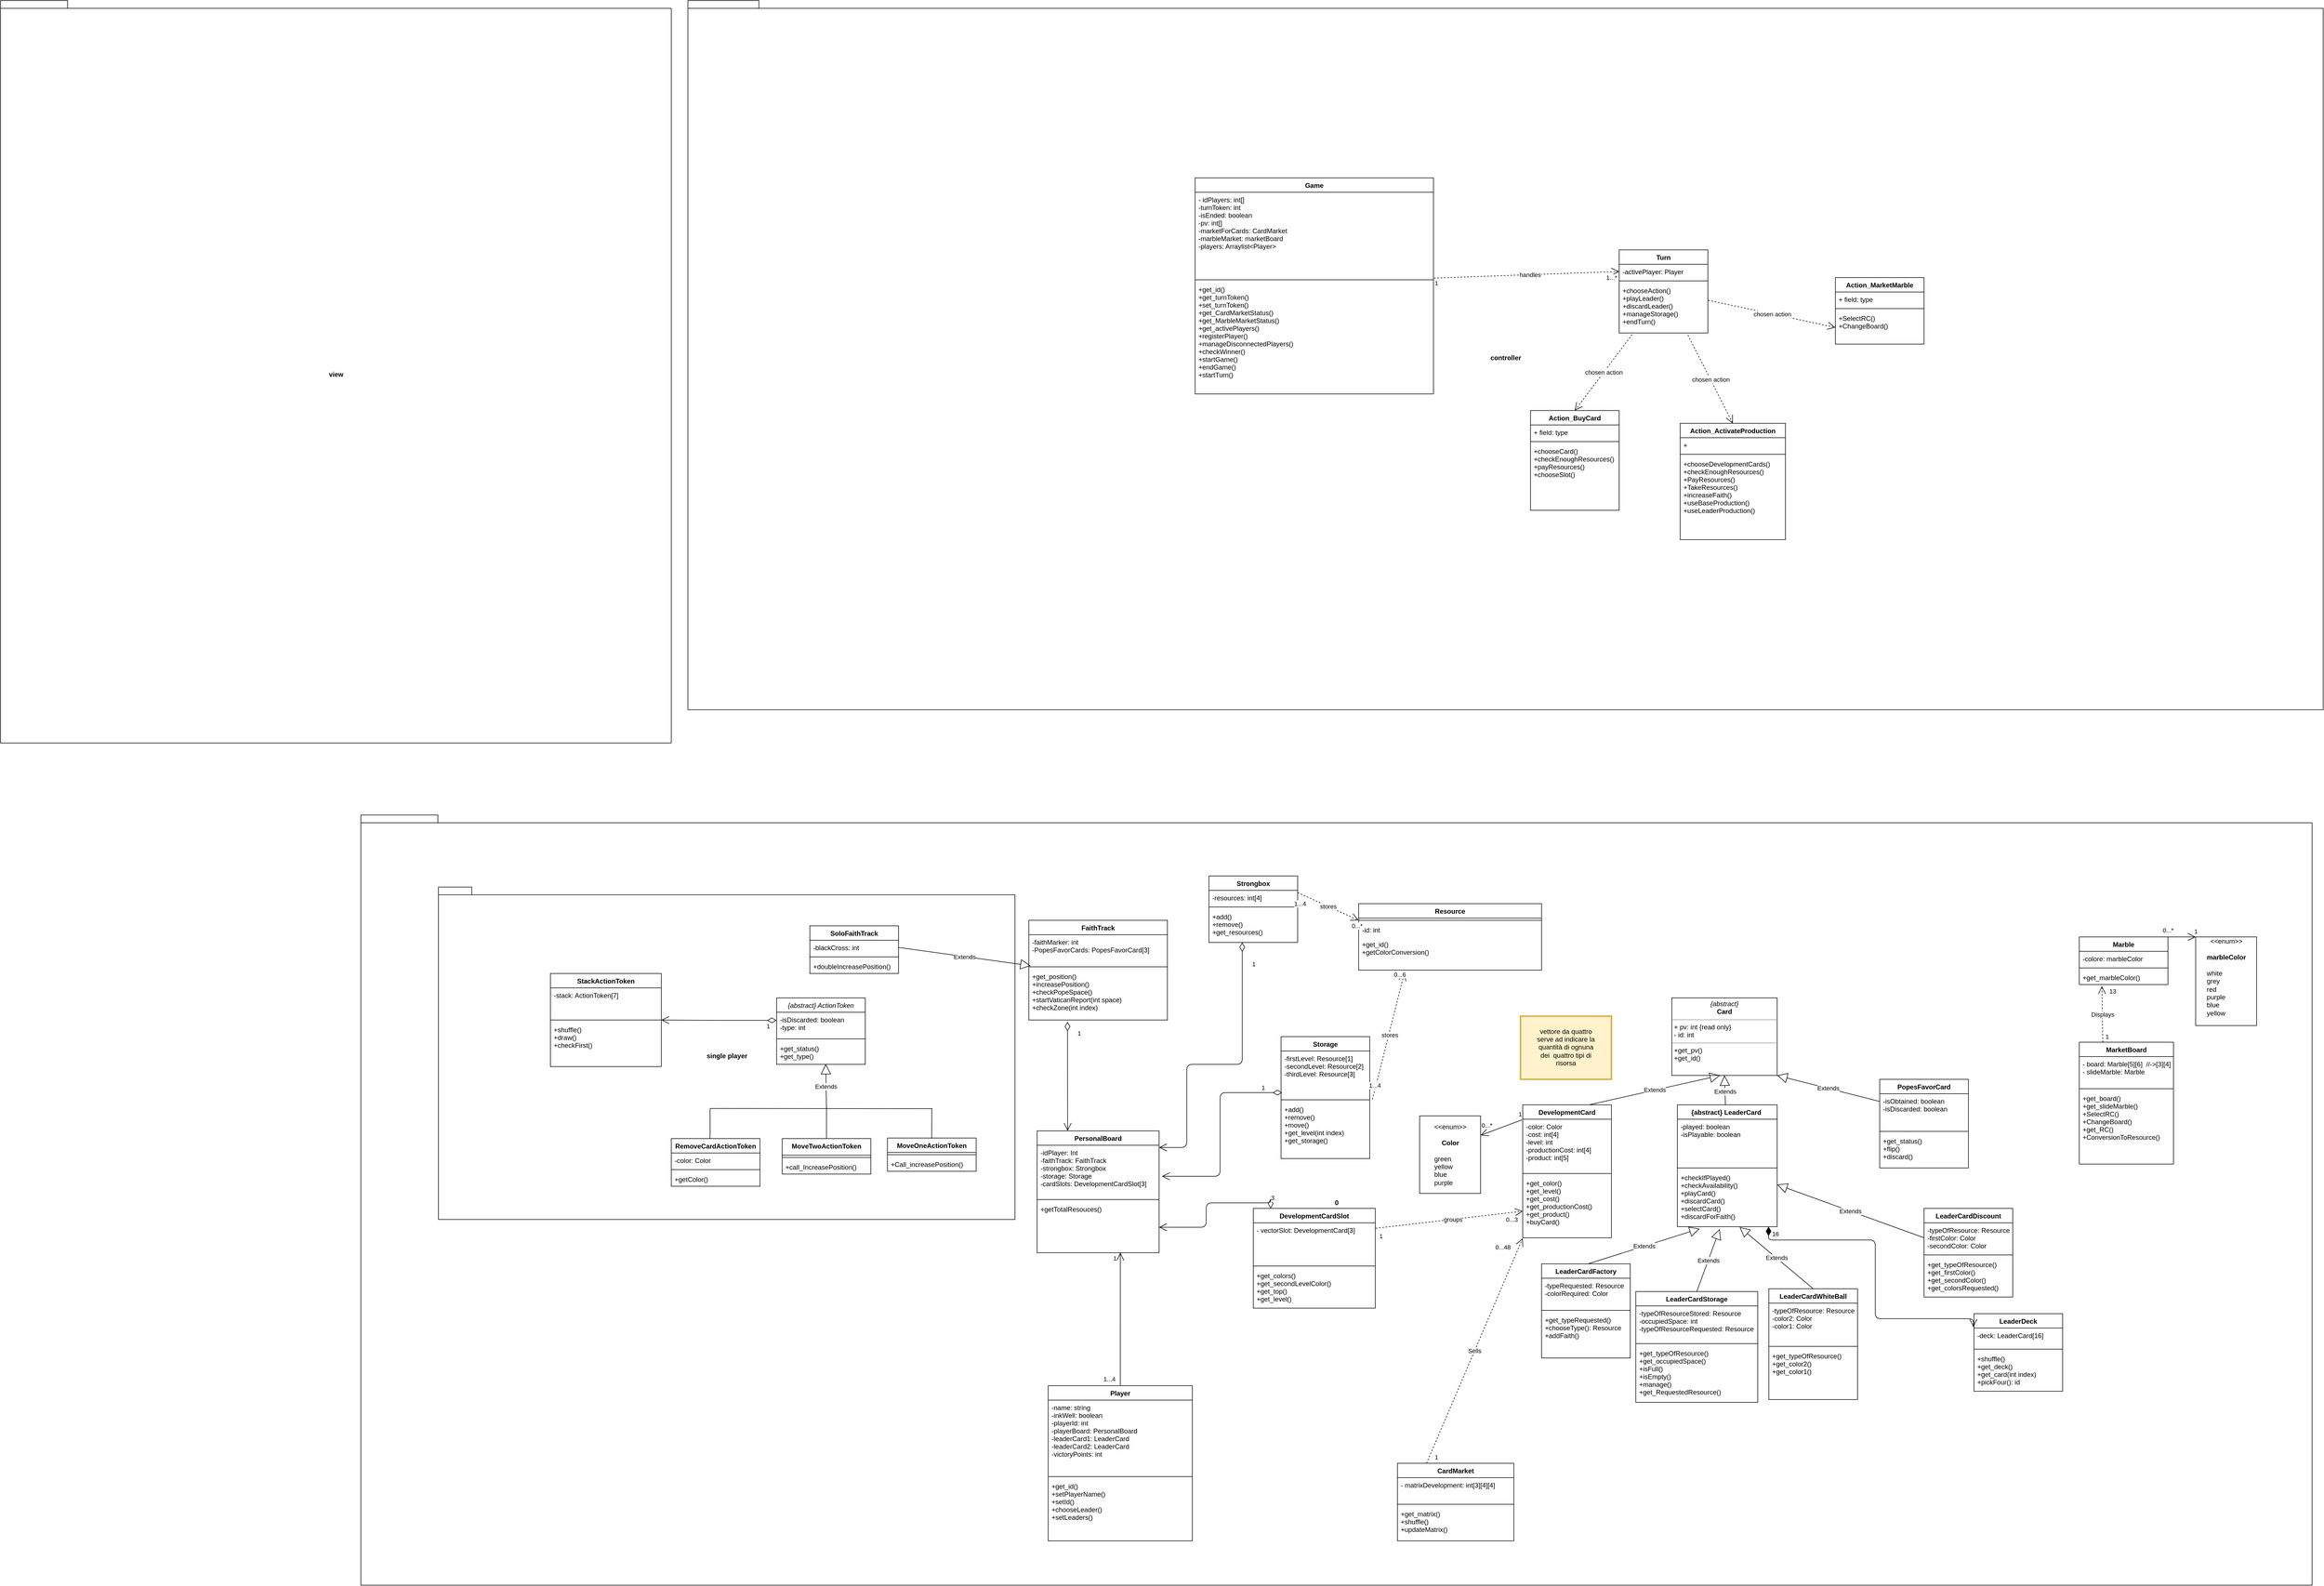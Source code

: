 <mxfile version="14.5.1" type="google"><diagram id="yIbapfaYVx6MbXmjT5l6" name="Page-1"><mxGraphModel dx="4545" dy="2234" grid="1" gridSize="10" guides="1" tooltips="1" connect="1" arrows="1" fold="1" page="1" pageScale="1" pageWidth="1169" pageHeight="1654" math="0" shadow="0"><root><mxCell id="0"/><mxCell id="1" parent="0"/><mxCell id="2bYiDQBeGywl6Zg4zYWS-5" value="0" style="shape=folder;fontStyle=1;spacingTop=10;tabWidth=40;tabHeight=14;tabPosition=left;html=1;" parent="1" vertex="1"><mxGeometry x="-2840" y="-120" width="3520" height="1390" as="geometry"/></mxCell><mxCell id="T-Dcz_TiN5tcpNJTs6Bv-5" value="" style="rounded=0;whiteSpace=wrap;html=1;strokeColor=#d6b656;fillColor=#FFF2CC;strokeWidth=3;" parent="1" vertex="1"><mxGeometry x="-748" y="243" width="164" height="114" as="geometry"/></mxCell><mxCell id="2bYiDQBeGywl6Zg4zYWS-6" value="Resource" style="swimlane;fontStyle=1;align=center;verticalAlign=top;childLayout=stackLayout;horizontal=1;startSize=26;horizontalStack=0;resizeParent=1;resizeParentMax=0;resizeLast=0;collapsible=1;marginBottom=0;" parent="1" vertex="1"><mxGeometry x="-1040" y="40" width="330" height="120" as="geometry"/></mxCell><mxCell id="2bYiDQBeGywl6Zg4zYWS-8" value="" style="line;strokeWidth=1;fillColor=none;align=left;verticalAlign=middle;spacingTop=-1;spacingLeft=3;spacingRight=3;rotatable=0;labelPosition=right;points=[];portConstraint=eastwest;" parent="2bYiDQBeGywl6Zg4zYWS-6" vertex="1"><mxGeometry y="26" width="330" height="8" as="geometry"/></mxCell><mxCell id="2bYiDQBeGywl6Zg4zYWS-7" value="-id: int" style="text;strokeColor=none;fillColor=none;align=left;verticalAlign=top;spacingLeft=4;spacingRight=4;overflow=hidden;rotatable=0;points=[[0,0.5],[1,0.5]];portConstraint=eastwest;" parent="2bYiDQBeGywl6Zg4zYWS-6" vertex="1"><mxGeometry y="34" width="330" height="26" as="geometry"/></mxCell><mxCell id="2bYiDQBeGywl6Zg4zYWS-9" value="+get_id()&#10;+getColorConversion()" style="text;strokeColor=none;fillColor=none;align=left;verticalAlign=top;spacingLeft=4;spacingRight=4;overflow=hidden;rotatable=0;points=[[0,0.5],[1,0.5]];portConstraint=eastwest;" parent="2bYiDQBeGywl6Zg4zYWS-6" vertex="1"><mxGeometry y="60" width="330" height="60" as="geometry"/></mxCell><mxCell id="2bYiDQBeGywl6Zg4zYWS-21" value="LeaderCardFactory" style="swimlane;fontStyle=1;align=center;verticalAlign=top;childLayout=stackLayout;horizontal=1;startSize=26;horizontalStack=0;resizeParent=1;resizeParentMax=0;resizeLast=0;collapsible=1;marginBottom=0;" parent="1" vertex="1"><mxGeometry x="-710" y="690" width="160" height="170" as="geometry"/></mxCell><mxCell id="mNTn8ou5CaXRjCg_bdAT-1" value="Extends" style="endArrow=block;endSize=16;endFill=0;html=1;entryX=0.224;entryY=1.035;entryDx=0;entryDy=0;entryPerimeter=0;" parent="2bYiDQBeGywl6Zg4zYWS-21" target="2bYiDQBeGywl6Zg4zYWS-44" edge="1"><mxGeometry width="160" relative="1" as="geometry"><mxPoint x="84" as="sourcePoint"/><mxPoint x="244" as="targetPoint"/></mxGeometry></mxCell><mxCell id="2bYiDQBeGywl6Zg4zYWS-22" value="-typeRequested: Resource&#10;-colorRequired: Color&#10;" style="text;strokeColor=none;fillColor=none;align=left;verticalAlign=top;spacingLeft=4;spacingRight=4;overflow=hidden;rotatable=0;points=[[0,0.5],[1,0.5]];portConstraint=eastwest;" parent="2bYiDQBeGywl6Zg4zYWS-21" vertex="1"><mxGeometry y="26" width="160" height="54" as="geometry"/></mxCell><mxCell id="2bYiDQBeGywl6Zg4zYWS-23" value="" style="line;strokeWidth=1;fillColor=none;align=left;verticalAlign=middle;spacingTop=-1;spacingLeft=3;spacingRight=3;rotatable=0;labelPosition=right;points=[];portConstraint=eastwest;" parent="2bYiDQBeGywl6Zg4zYWS-21" vertex="1"><mxGeometry y="80" width="160" height="8" as="geometry"/></mxCell><mxCell id="2bYiDQBeGywl6Zg4zYWS-24" value="+get_typeRequested()&#10;+chooseType(): Resource&#10;+addFaith()" style="text;strokeColor=none;fillColor=none;align=left;verticalAlign=top;spacingLeft=4;spacingRight=4;overflow=hidden;rotatable=0;points=[[0,0.5],[1,0.5]];portConstraint=eastwest;" parent="2bYiDQBeGywl6Zg4zYWS-21" vertex="1"><mxGeometry y="88" width="160" height="82" as="geometry"/></mxCell><mxCell id="FSBB7EtdtvzsKiyJHkZ2-3" value="&lt;p style=&quot;margin: 0px ; margin-top: 4px ; text-align: center&quot;&gt;&lt;i&gt;{abstract}&lt;/i&gt;&lt;br&gt;&lt;b&gt;Card&lt;/b&gt;&lt;/p&gt;&lt;hr size=&quot;1&quot;&gt;&lt;p style=&quot;margin: 0px ; margin-left: 4px&quot;&gt;+ pv: int {read only}&lt;br&gt;&lt;/p&gt;&lt;p style=&quot;margin: 0px ; margin-left: 4px&quot;&gt;- id: int&lt;/p&gt;&lt;hr size=&quot;1&quot;&gt;&lt;p style=&quot;margin: 0px ; margin-left: 4px&quot;&gt;+get_pv()&lt;/p&gt;&lt;p style=&quot;margin: 0px ; margin-left: 4px&quot;&gt;+get_id()&lt;/p&gt;" style="verticalAlign=top;align=left;overflow=fill;fontSize=12;fontFamily=Helvetica;html=1;" parent="1" vertex="1"><mxGeometry x="-475" y="210" width="190" height="140" as="geometry"/></mxCell><mxCell id="2bYiDQBeGywl6Zg4zYWS-25" value="DevelopmentCard" style="swimlane;fontStyle=1;align=center;verticalAlign=top;childLayout=stackLayout;horizontal=1;startSize=26;horizontalStack=0;resizeParent=1;resizeParentMax=0;resizeLast=0;collapsible=1;marginBottom=0;" parent="1" vertex="1"><mxGeometry x="-744" y="403" width="160" height="240" as="geometry"/></mxCell><mxCell id="2bYiDQBeGywl6Zg4zYWS-26" value="-color: Color&#10;-cost: int[4]&#10;-level: int&#10;-productionCost: int[4]&#10;-product: int[5]&#10;" style="text;strokeColor=none;fillColor=none;align=left;verticalAlign=top;spacingLeft=4;spacingRight=4;overflow=hidden;rotatable=0;points=[[0,0.5],[1,0.5]];portConstraint=eastwest;" parent="2bYiDQBeGywl6Zg4zYWS-25" vertex="1"><mxGeometry y="26" width="160" height="94" as="geometry"/></mxCell><mxCell id="2bYiDQBeGywl6Zg4zYWS-27" value="" style="line;strokeWidth=1;fillColor=none;align=left;verticalAlign=middle;spacingTop=-1;spacingLeft=3;spacingRight=3;rotatable=0;labelPosition=right;points=[];portConstraint=eastwest;" parent="2bYiDQBeGywl6Zg4zYWS-25" vertex="1"><mxGeometry y="120" width="160" height="8" as="geometry"/></mxCell><mxCell id="2bYiDQBeGywl6Zg4zYWS-28" value="+get_color()&#10;+get_level()&#10;+get_cost()&#10;+get_productionCost()&#10;+get_product()&#10;+buyCard()" style="text;strokeColor=none;fillColor=none;align=left;verticalAlign=top;spacingLeft=4;spacingRight=4;overflow=hidden;rotatable=0;points=[[0,0.5],[1,0.5]];portConstraint=eastwest;" parent="2bYiDQBeGywl6Zg4zYWS-25" vertex="1"><mxGeometry y="128" width="160" height="112" as="geometry"/></mxCell><mxCell id="2bYiDQBeGywl6Zg4zYWS-33" value="&amp;lt;&amp;lt;enum&amp;gt;&amp;gt;&lt;br&gt;&lt;br&gt;&lt;b&gt;Color&lt;/b&gt;&lt;br&gt;&lt;br&gt;&lt;div style=&quot;text-align: left&quot;&gt;&lt;span&gt;green&lt;/span&gt;&lt;/div&gt;&lt;div style=&quot;text-align: left&quot;&gt;&lt;span&gt;yellow&lt;/span&gt;&lt;/div&gt;&lt;div style=&quot;text-align: left&quot;&gt;&lt;span&gt;blue&lt;/span&gt;&lt;/div&gt;&lt;div style=&quot;text-align: left&quot;&gt;&lt;span&gt;purple&lt;/span&gt;&lt;/div&gt;" style="html=1;" parent="1" vertex="1"><mxGeometry x="-930" y="423" width="110" height="140" as="geometry"/></mxCell><mxCell id="2bYiDQBeGywl6Zg4zYWS-41" value="{abstract} LeaderCard " style="swimlane;fontStyle=1;align=center;verticalAlign=top;childLayout=stackLayout;horizontal=1;startSize=26;horizontalStack=0;resizeParent=1;resizeParentMax=0;resizeLast=0;collapsible=1;marginBottom=0;" parent="1" vertex="1"><mxGeometry x="-465" y="403" width="180" height="220" as="geometry"/></mxCell><mxCell id="2bYiDQBeGywl6Zg4zYWS-42" value="-played: boolean&#10;-isPlayable: boolean" style="text;strokeColor=none;fillColor=none;align=left;verticalAlign=top;spacingLeft=4;spacingRight=4;overflow=hidden;rotatable=0;points=[[0,0.5],[1,0.5]];portConstraint=eastwest;" parent="2bYiDQBeGywl6Zg4zYWS-41" vertex="1"><mxGeometry y="26" width="180" height="84" as="geometry"/></mxCell><mxCell id="2bYiDQBeGywl6Zg4zYWS-43" value="" style="line;strokeWidth=1;fillColor=none;align=left;verticalAlign=middle;spacingTop=-1;spacingLeft=3;spacingRight=3;rotatable=0;labelPosition=right;points=[];portConstraint=eastwest;" parent="2bYiDQBeGywl6Zg4zYWS-41" vertex="1"><mxGeometry y="110" width="180" height="8" as="geometry"/></mxCell><mxCell id="2bYiDQBeGywl6Zg4zYWS-44" value="+checkIfPlayed()&#10;+checkAvailability()&#10;+playCard()&#10;+discardCard()&#10;+selectCard()&#10;+discardForFaith()" style="text;strokeColor=none;fillColor=none;align=left;verticalAlign=top;spacingLeft=4;spacingRight=4;overflow=hidden;rotatable=0;points=[[0,0.5],[1,0.5]];portConstraint=eastwest;" parent="2bYiDQBeGywl6Zg4zYWS-41" vertex="1"><mxGeometry y="118" width="180" height="102" as="geometry"/></mxCell><mxCell id="2bYiDQBeGywl6Zg4zYWS-45" value="LeaderCardDiscount" style="swimlane;fontStyle=1;align=center;verticalAlign=top;childLayout=stackLayout;horizontal=1;startSize=26;horizontalStack=0;resizeParent=1;resizeParentMax=0;resizeLast=0;collapsible=1;marginBottom=0;" parent="1" vertex="1"><mxGeometry x="-20" y="590" width="160" height="160" as="geometry"/></mxCell><mxCell id="2bYiDQBeGywl6Zg4zYWS-46" value="-typeOfResource: Resource&#10;-firstColor: Color&#10;-secondColor: Color" style="text;strokeColor=none;fillColor=none;align=left;verticalAlign=top;spacingLeft=4;spacingRight=4;overflow=hidden;rotatable=0;points=[[0,0.5],[1,0.5]];portConstraint=eastwest;" parent="2bYiDQBeGywl6Zg4zYWS-45" vertex="1"><mxGeometry y="26" width="160" height="54" as="geometry"/></mxCell><mxCell id="2bYiDQBeGywl6Zg4zYWS-47" value="" style="line;strokeWidth=1;fillColor=none;align=left;verticalAlign=middle;spacingTop=-1;spacingLeft=3;spacingRight=3;rotatable=0;labelPosition=right;points=[];portConstraint=eastwest;" parent="2bYiDQBeGywl6Zg4zYWS-45" vertex="1"><mxGeometry y="80" width="160" height="8" as="geometry"/></mxCell><mxCell id="2bYiDQBeGywl6Zg4zYWS-48" value="+get_typeOfResource()&#10;+get_firstColor()&#10;+get_secondColor()&#10;+get_colorsRequested()" style="text;strokeColor=none;fillColor=none;align=left;verticalAlign=top;spacingLeft=4;spacingRight=4;overflow=hidden;rotatable=0;points=[[0,0.5],[1,0.5]];portConstraint=eastwest;" parent="2bYiDQBeGywl6Zg4zYWS-45" vertex="1"><mxGeometry y="88" width="160" height="72" as="geometry"/></mxCell><mxCell id="ELOoJGsNW577KjJ_a-v8-13" value="LeaderCardStorage" style="swimlane;fontStyle=1;align=center;verticalAlign=top;childLayout=stackLayout;horizontal=1;startSize=26;horizontalStack=0;resizeParent=1;resizeParentMax=0;resizeLast=0;collapsible=1;marginBottom=0;" parent="1" vertex="1"><mxGeometry x="-540" y="740" width="220" height="200" as="geometry"/></mxCell><mxCell id="ELOoJGsNW577KjJ_a-v8-14" value="-typeOfResourceStored: Resource&#10;-occupiedSpace: int&#10;-typeOfResourceRequested: Resource" style="text;strokeColor=none;fillColor=none;align=left;verticalAlign=top;spacingLeft=4;spacingRight=4;overflow=hidden;rotatable=0;points=[[0,0.5],[1,0.5]];portConstraint=eastwest;" parent="ELOoJGsNW577KjJ_a-v8-13" vertex="1"><mxGeometry y="26" width="220" height="64" as="geometry"/></mxCell><mxCell id="ELOoJGsNW577KjJ_a-v8-15" value="" style="line;strokeWidth=1;fillColor=none;align=left;verticalAlign=middle;spacingTop=-1;spacingLeft=3;spacingRight=3;rotatable=0;labelPosition=right;points=[];portConstraint=eastwest;" parent="ELOoJGsNW577KjJ_a-v8-13" vertex="1"><mxGeometry y="90" width="220" height="8" as="geometry"/></mxCell><mxCell id="ELOoJGsNW577KjJ_a-v8-16" value="+get_typeOfResource()&#10;+get_occupiedSpace()&#10;+isFull()&#10;+isEmpty()&#10;+manage()&#10;+get_RequestedResource()" style="text;strokeColor=none;fillColor=none;align=left;verticalAlign=top;spacingLeft=4;spacingRight=4;overflow=hidden;rotatable=0;points=[[0,0.5],[1,0.5]];portConstraint=eastwest;" parent="ELOoJGsNW577KjJ_a-v8-13" vertex="1"><mxGeometry y="98" width="220" height="102" as="geometry"/></mxCell><mxCell id="ELOoJGsNW577KjJ_a-v8-17" value="LeaderCardWhiteBall" style="swimlane;fontStyle=1;align=center;verticalAlign=top;childLayout=stackLayout;horizontal=1;startSize=26;horizontalStack=0;resizeParent=1;resizeParentMax=0;resizeLast=0;collapsible=1;marginBottom=0;" parent="1" vertex="1"><mxGeometry x="-300" y="735" width="160" height="200" as="geometry"/></mxCell><mxCell id="ELOoJGsNW577KjJ_a-v8-18" value="-typeOfResource: Resource&#10;-color2: Color&#10;-color1: Color" style="text;strokeColor=none;fillColor=none;align=left;verticalAlign=top;spacingLeft=4;spacingRight=4;overflow=hidden;rotatable=0;points=[[0,0.5],[1,0.5]];portConstraint=eastwest;" parent="ELOoJGsNW577KjJ_a-v8-17" vertex="1"><mxGeometry y="26" width="160" height="74" as="geometry"/></mxCell><mxCell id="ELOoJGsNW577KjJ_a-v8-19" value="" style="line;strokeWidth=1;fillColor=none;align=left;verticalAlign=middle;spacingTop=-1;spacingLeft=3;spacingRight=3;rotatable=0;labelPosition=right;points=[];portConstraint=eastwest;" parent="ELOoJGsNW577KjJ_a-v8-17" vertex="1"><mxGeometry y="100" width="160" height="8" as="geometry"/></mxCell><mxCell id="ELOoJGsNW577KjJ_a-v8-20" value="+get_typeOfResource()&#10;+get_color2()&#10;+get_color1()" style="text;strokeColor=none;fillColor=none;align=left;verticalAlign=top;spacingLeft=4;spacingRight=4;overflow=hidden;rotatable=0;points=[[0,0.5],[1,0.5]];portConstraint=eastwest;" parent="ELOoJGsNW577KjJ_a-v8-17" vertex="1"><mxGeometry y="108" width="160" height="92" as="geometry"/></mxCell><mxCell id="2bYiDQBeGywl6Zg4zYWS-49" value="Extends" style="endArrow=block;endSize=16;endFill=0;html=1;entryX=0.5;entryY=1;entryDx=0;entryDy=0;" parent="1" source="2bYiDQBeGywl6Zg4zYWS-41" target="FSBB7EtdtvzsKiyJHkZ2-3" edge="1"><mxGeometry x="-0.067" width="160" relative="1" as="geometry"><mxPoint x="-250" y="420" as="sourcePoint"/><mxPoint x="-100" y="420" as="targetPoint"/><mxPoint as="offset"/></mxGeometry></mxCell><mxCell id="2bYiDQBeGywl6Zg4zYWS-50" value="Extends" style="endArrow=block;endSize=16;endFill=0;html=1;entryX=0.458;entryY=1;entryDx=0;entryDy=0;entryPerimeter=0;exitX=0.75;exitY=0;exitDx=0;exitDy=0;" parent="1" source="2bYiDQBeGywl6Zg4zYWS-25" target="FSBB7EtdtvzsKiyJHkZ2-3" edge="1"><mxGeometry width="160" relative="1" as="geometry"><mxPoint x="-380" y="630" as="sourcePoint"/><mxPoint x="-220" y="630" as="targetPoint"/></mxGeometry></mxCell><mxCell id="ELOoJGsNW577KjJ_a-v8-22" value="Extends" style="endArrow=block;endSize=16;endFill=0;html=1;entryX=1;entryY=1;entryDx=0;entryDy=0;exitX=0;exitY=0.25;exitDx=0;exitDy=0;" parent="1" source="tXKrDtjQ6wCAox21yew--1" target="FSBB7EtdtvzsKiyJHkZ2-3" edge="1"><mxGeometry width="160" relative="1" as="geometry"><mxPoint x="-140" y="390.0" as="sourcePoint"/><mxPoint x="-130" y="340" as="targetPoint"/></mxGeometry></mxCell><mxCell id="ELOoJGsNW577KjJ_a-v8-23" value="Extends" style="endArrow=block;endSize=16;endFill=0;html=1;entryX=0.424;entryY=1.044;entryDx=0;entryDy=0;entryPerimeter=0;exitX=0.5;exitY=0;exitDx=0;exitDy=0;" parent="1" source="ELOoJGsNW577KjJ_a-v8-13" target="2bYiDQBeGywl6Zg4zYWS-44" edge="1"><mxGeometry width="160" relative="1" as="geometry"><mxPoint x="-540" y="640" as="sourcePoint"/><mxPoint x="-380" y="640" as="targetPoint"/></mxGeometry></mxCell><mxCell id="2bYiDQBeGywl6Zg4zYWS-51" value="Extends" style="endArrow=block;endSize=16;endFill=0;html=1;entryX=1;entryY=0.256;entryDx=0;entryDy=0;entryPerimeter=0;exitX=0;exitY=0.5;exitDx=0;exitDy=0;" parent="1" source="2bYiDQBeGywl6Zg4zYWS-46" target="2bYiDQBeGywl6Zg4zYWS-44" edge="1"><mxGeometry width="160" relative="1" as="geometry"><mxPoint x="-380" y="430" as="sourcePoint"/><mxPoint x="-220" y="430" as="targetPoint"/><Array as="points"/></mxGeometry></mxCell><mxCell id="2bYiDQBeGywl6Zg4zYWS-53" value="Extends" style="endArrow=block;endSize=16;endFill=0;html=1;entryX=0.624;entryY=1.007;entryDx=0;entryDy=0;entryPerimeter=0;exitX=0.5;exitY=0;exitDx=0;exitDy=0;" parent="1" source="ELOoJGsNW577KjJ_a-v8-17" target="2bYiDQBeGywl6Zg4zYWS-44" edge="1"><mxGeometry width="160" relative="1" as="geometry"><mxPoint x="-380" y="430" as="sourcePoint"/><mxPoint x="-220" y="430" as="targetPoint"/></mxGeometry></mxCell><mxCell id="2bYiDQBeGywl6Zg4zYWS-54" value="Marble" style="swimlane;fontStyle=1;align=center;verticalAlign=top;childLayout=stackLayout;horizontal=1;startSize=26;horizontalStack=0;resizeParent=1;resizeParentMax=0;resizeLast=0;collapsible=1;marginBottom=0;" parent="1" vertex="1"><mxGeometry x="260" y="100" width="160" height="86" as="geometry"/></mxCell><mxCell id="2bYiDQBeGywl6Zg4zYWS-55" value="-colore: marbleColor" style="text;strokeColor=none;fillColor=none;align=left;verticalAlign=top;spacingLeft=4;spacingRight=4;overflow=hidden;rotatable=0;points=[[0,0.5],[1,0.5]];portConstraint=eastwest;" parent="2bYiDQBeGywl6Zg4zYWS-54" vertex="1"><mxGeometry y="26" width="160" height="26" as="geometry"/></mxCell><mxCell id="2bYiDQBeGywl6Zg4zYWS-56" value="" style="line;strokeWidth=1;fillColor=none;align=left;verticalAlign=middle;spacingTop=-1;spacingLeft=3;spacingRight=3;rotatable=0;labelPosition=right;points=[];portConstraint=eastwest;" parent="2bYiDQBeGywl6Zg4zYWS-54" vertex="1"><mxGeometry y="52" width="160" height="8" as="geometry"/></mxCell><mxCell id="2bYiDQBeGywl6Zg4zYWS-57" value="+get_marbleColor()" style="text;strokeColor=none;fillColor=none;align=left;verticalAlign=top;spacingLeft=4;spacingRight=4;overflow=hidden;rotatable=0;points=[[0,0.5],[1,0.5]];portConstraint=eastwest;" parent="2bYiDQBeGywl6Zg4zYWS-54" vertex="1"><mxGeometry y="60" width="160" height="26" as="geometry"/></mxCell><mxCell id="2bYiDQBeGywl6Zg4zYWS-58" value="&amp;lt;&amp;lt;enum&amp;gt;&amp;gt;&lt;br&gt;&lt;br&gt;&lt;b&gt;marbleColor&lt;/b&gt;&lt;br&gt;&lt;br&gt;&lt;div style=&quot;text-align: left&quot;&gt;white&lt;/div&gt;&lt;div style=&quot;text-align: left&quot;&gt;grey&lt;/div&gt;&lt;div style=&quot;text-align: left&quot;&gt;red&lt;/div&gt;&lt;div style=&quot;text-align: left&quot;&gt;purple&lt;/div&gt;&lt;div style=&quot;text-align: left&quot;&gt;blue&lt;/div&gt;&lt;div style=&quot;text-align: left&quot;&gt;yellow&lt;/div&gt;&lt;div style=&quot;text-align: left&quot;&gt;&lt;br&gt;&lt;/div&gt;" style="html=1;" parent="1" vertex="1"><mxGeometry x="470" y="100" width="110" height="160" as="geometry"/></mxCell><mxCell id="2bYiDQBeGywl6Zg4zYWS-62" value="Strongbox" style="swimlane;fontStyle=1;align=center;verticalAlign=top;childLayout=stackLayout;horizontal=1;startSize=26;horizontalStack=0;resizeParent=1;resizeParentMax=0;resizeLast=0;collapsible=1;marginBottom=0;" parent="1" vertex="1"><mxGeometry x="-1310" y="-10" width="160" height="120" as="geometry"/></mxCell><mxCell id="2bYiDQBeGywl6Zg4zYWS-63" value="-resources: int[4]" style="text;strokeColor=none;fillColor=none;align=left;verticalAlign=top;spacingLeft=4;spacingRight=4;overflow=hidden;rotatable=0;points=[[0,0.5],[1,0.5]];portConstraint=eastwest;" parent="2bYiDQBeGywl6Zg4zYWS-62" vertex="1"><mxGeometry y="26" width="160" height="26" as="geometry"/></mxCell><mxCell id="2bYiDQBeGywl6Zg4zYWS-64" value="" style="line;strokeWidth=1;fillColor=none;align=left;verticalAlign=middle;spacingTop=-1;spacingLeft=3;spacingRight=3;rotatable=0;labelPosition=right;points=[];portConstraint=eastwest;" parent="2bYiDQBeGywl6Zg4zYWS-62" vertex="1"><mxGeometry y="52" width="160" height="8" as="geometry"/></mxCell><mxCell id="2bYiDQBeGywl6Zg4zYWS-65" value="+add()&#10;+remove()&#10;+get_resources()" style="text;strokeColor=none;fillColor=none;align=left;verticalAlign=top;spacingLeft=4;spacingRight=4;overflow=hidden;rotatable=0;points=[[0,0.5],[1,0.5]];portConstraint=eastwest;" parent="2bYiDQBeGywl6Zg4zYWS-62" vertex="1"><mxGeometry y="60" width="160" height="60" as="geometry"/></mxCell><mxCell id="bceejjTNw02d2bJMznfn-1" value="MarketBoard" style="swimlane;fontStyle=1;align=center;verticalAlign=top;childLayout=stackLayout;horizontal=1;startSize=26;horizontalStack=0;resizeParent=1;resizeParentMax=0;resizeLast=0;collapsible=1;marginBottom=0;" parent="1" vertex="1"><mxGeometry x="260" y="290" width="170" height="220" as="geometry"/></mxCell><mxCell id="bceejjTNw02d2bJMznfn-2" value="- board: Marble[5][6]  //-&gt;[3][4]&#10;- slideMarble: Marble" style="text;strokeColor=none;fillColor=none;align=left;verticalAlign=top;spacingLeft=4;spacingRight=4;overflow=hidden;rotatable=0;points=[[0,0.5],[1,0.5]];portConstraint=eastwest;fontStyle=0" parent="bceejjTNw02d2bJMznfn-1" vertex="1"><mxGeometry y="26" width="170" height="54" as="geometry"/></mxCell><mxCell id="bceejjTNw02d2bJMznfn-3" value="" style="line;strokeWidth=1;fillColor=none;align=left;verticalAlign=middle;spacingTop=-1;spacingLeft=3;spacingRight=3;rotatable=0;labelPosition=right;points=[];portConstraint=eastwest;" parent="bceejjTNw02d2bJMznfn-1" vertex="1"><mxGeometry y="80" width="170" height="8" as="geometry"/></mxCell><mxCell id="bceejjTNw02d2bJMznfn-4" value="+get_board()&#10;+get_slideMarble()&#10;+SelectRC()&#10;+ChangeBoard()&#10;+get_RC()&#10;+ConversionToResource()" style="text;strokeColor=none;fillColor=none;align=left;verticalAlign=top;spacingLeft=4;spacingRight=4;overflow=hidden;rotatable=0;points=[[0,0.5],[1,0.5]];portConstraint=eastwest;" parent="bceejjTNw02d2bJMznfn-1" vertex="1"><mxGeometry y="88" width="170" height="132" as="geometry"/></mxCell><mxCell id="bceejjTNw02d2bJMznfn-5" value="CardMarket" style="swimlane;fontStyle=1;align=center;verticalAlign=top;childLayout=stackLayout;horizontal=1;startSize=26;horizontalStack=0;resizeParent=1;resizeParentMax=0;resizeLast=0;collapsible=1;marginBottom=0;" parent="1" vertex="1"><mxGeometry x="-970" y="1050" width="210" height="140" as="geometry"/></mxCell><mxCell id="bceejjTNw02d2bJMznfn-6" value="- matrixDevelopment: int[3][4][4]&#10;" style="text;strokeColor=none;fillColor=none;align=left;verticalAlign=top;spacingLeft=4;spacingRight=4;overflow=hidden;rotatable=0;points=[[0,0.5],[1,0.5]];portConstraint=eastwest;" parent="bceejjTNw02d2bJMznfn-5" vertex="1"><mxGeometry y="26" width="210" height="44" as="geometry"/></mxCell><mxCell id="bceejjTNw02d2bJMznfn-7" value="" style="line;strokeWidth=1;fillColor=none;align=left;verticalAlign=middle;spacingTop=-1;spacingLeft=3;spacingRight=3;rotatable=0;labelPosition=right;points=[];portConstraint=eastwest;" parent="bceejjTNw02d2bJMznfn-5" vertex="1"><mxGeometry y="70" width="210" height="8" as="geometry"/></mxCell><mxCell id="bceejjTNw02d2bJMznfn-8" value="+get_matrix()&#10;+shuffle()&#10;+updateMatrix()" style="text;strokeColor=none;fillColor=none;align=left;verticalAlign=top;spacingLeft=4;spacingRight=4;overflow=hidden;rotatable=0;points=[[0,0.5],[1,0.5]];portConstraint=eastwest;" parent="bceejjTNw02d2bJMznfn-5" vertex="1"><mxGeometry y="78" width="210" height="62" as="geometry"/></mxCell><mxCell id="bceejjTNw02d2bJMznfn-9" value="Sells" style="endArrow=open;endSize=12;dashed=1;html=1;exitX=0.25;exitY=0;exitDx=0;exitDy=0;entryX=-0.001;entryY=1.009;entryDx=0;entryDy=0;entryPerimeter=0;" parent="1" source="bceejjTNw02d2bJMznfn-5" target="2bYiDQBeGywl6Zg4zYWS-28" edge="1"><mxGeometry width="160" relative="1" as="geometry"><mxPoint x="-875" y="980" as="sourcePoint"/><mxPoint x="-715" y="980" as="targetPoint"/></mxGeometry></mxCell><mxCell id="T-Dcz_TiN5tcpNJTs6Bv-10" value="1" style="edgeLabel;html=1;align=center;verticalAlign=middle;resizable=0;points=[];" parent="bceejjTNw02d2bJMznfn-9" vertex="1" connectable="0"><mxGeometry x="-0.945" relative="1" as="geometry"><mxPoint x="12.63" as="offset"/></mxGeometry></mxCell><mxCell id="T-Dcz_TiN5tcpNJTs6Bv-11" value="0...48" style="edgeLabel;html=1;align=center;verticalAlign=middle;resizable=0;points=[];" parent="bceejjTNw02d2bJMznfn-9" vertex="1" connectable="0"><mxGeometry x="0.912" y="-2" relative="1" as="geometry"><mxPoint x="-30.07" y="-2.62" as="offset"/></mxGeometry></mxCell><mxCell id="bceejjTNw02d2bJMznfn-10" value="LeaderDeck" style="swimlane;fontStyle=1;align=center;verticalAlign=top;childLayout=stackLayout;horizontal=1;startSize=26;horizontalStack=0;resizeParent=1;resizeParentMax=0;resizeLast=0;collapsible=1;marginBottom=0;" parent="1" vertex="1"><mxGeometry x="70" y="780" width="160" height="140" as="geometry"/></mxCell><mxCell id="bceejjTNw02d2bJMznfn-11" value="-deck: LeaderCard[16]&#10;" style="text;strokeColor=none;fillColor=none;align=left;verticalAlign=top;spacingLeft=4;spacingRight=4;overflow=hidden;rotatable=0;points=[[0,0.5],[1,0.5]];portConstraint=eastwest;" parent="bceejjTNw02d2bJMznfn-10" vertex="1"><mxGeometry y="26" width="160" height="34" as="geometry"/></mxCell><mxCell id="bceejjTNw02d2bJMznfn-12" value="" style="line;strokeWidth=1;fillColor=none;align=left;verticalAlign=middle;spacingTop=-1;spacingLeft=3;spacingRight=3;rotatable=0;labelPosition=right;points=[];portConstraint=eastwest;" parent="bceejjTNw02d2bJMznfn-10" vertex="1"><mxGeometry y="60" width="160" height="8" as="geometry"/></mxCell><mxCell id="bceejjTNw02d2bJMznfn-13" value="+shuffle()&#10;+get_deck()&#10;+get_card(int index)&#10;+pickFour(): id" style="text;strokeColor=none;fillColor=none;align=left;verticalAlign=top;spacingLeft=4;spacingRight=4;overflow=hidden;rotatable=0;points=[[0,0.5],[1,0.5]];portConstraint=eastwest;" parent="bceejjTNw02d2bJMznfn-10" vertex="1"><mxGeometry y="68" width="160" height="72" as="geometry"/></mxCell><mxCell id="bceejjTNw02d2bJMznfn-15" value="Storage" style="swimlane;fontStyle=1;align=center;verticalAlign=top;childLayout=stackLayout;horizontal=1;startSize=26;horizontalStack=0;resizeParent=1;resizeParentMax=0;resizeLast=0;collapsible=1;marginBottom=0;" parent="1" vertex="1"><mxGeometry x="-1180" y="280" width="160" height="220" as="geometry"/></mxCell><mxCell id="bceejjTNw02d2bJMznfn-16" value="-firstLevel: Resource[1]&#10;-secondLevel: Resource[2]&#10;-thirdLevel: Resource[3]" style="text;strokeColor=none;fillColor=none;align=left;verticalAlign=top;spacingLeft=4;spacingRight=4;overflow=hidden;rotatable=0;points=[[0,0.5],[1,0.5]];portConstraint=eastwest;" parent="bceejjTNw02d2bJMznfn-15" vertex="1"><mxGeometry y="26" width="160" height="84" as="geometry"/></mxCell><mxCell id="bceejjTNw02d2bJMznfn-17" value="" style="line;strokeWidth=1;fillColor=none;align=left;verticalAlign=middle;spacingTop=-1;spacingLeft=3;spacingRight=3;rotatable=0;labelPosition=right;points=[];portConstraint=eastwest;" parent="bceejjTNw02d2bJMznfn-15" vertex="1"><mxGeometry y="110" width="160" height="8" as="geometry"/></mxCell><mxCell id="bceejjTNw02d2bJMznfn-18" value="+add()&#10;+remove()&#10;+move()&#10;+get_level(int index)&#10;+get_storage()" style="text;strokeColor=none;fillColor=none;align=left;verticalAlign=top;spacingLeft=4;spacingRight=4;overflow=hidden;rotatable=0;points=[[0,0.5],[1,0.5]];portConstraint=eastwest;" parent="bceejjTNw02d2bJMznfn-15" vertex="1"><mxGeometry y="118" width="160" height="102" as="geometry"/></mxCell><mxCell id="bceejjTNw02d2bJMznfn-19" value="DevelopmentCardSlot" style="swimlane;fontStyle=1;align=center;verticalAlign=top;childLayout=stackLayout;horizontal=1;startSize=26;horizontalStack=0;resizeParent=1;resizeParentMax=0;resizeLast=0;collapsible=1;marginBottom=0;" parent="1" vertex="1"><mxGeometry x="-1230" y="590" width="220" height="180" as="geometry"/></mxCell><mxCell id="bceejjTNw02d2bJMznfn-20" value="- vectorSlot: DevelopmentCard[3]" style="text;strokeColor=none;fillColor=none;align=left;verticalAlign=top;spacingLeft=4;spacingRight=4;overflow=hidden;rotatable=0;points=[[0,0.5],[1,0.5]];portConstraint=eastwest;" parent="bceejjTNw02d2bJMznfn-19" vertex="1"><mxGeometry y="26" width="220" height="74" as="geometry"/></mxCell><mxCell id="bceejjTNw02d2bJMznfn-21" value="" style="line;strokeWidth=1;fillColor=none;align=left;verticalAlign=middle;spacingTop=-1;spacingLeft=3;spacingRight=3;rotatable=0;labelPosition=right;points=[];portConstraint=eastwest;" parent="bceejjTNw02d2bJMznfn-19" vertex="1"><mxGeometry y="100" width="220" height="8" as="geometry"/></mxCell><mxCell id="bceejjTNw02d2bJMznfn-22" value="+get_colors()&#10;+get_secondLevelColor()&#10;+get_top()&#10;+get_level()" style="text;strokeColor=none;fillColor=none;align=left;verticalAlign=top;spacingLeft=4;spacingRight=4;overflow=hidden;rotatable=0;points=[[0,0.5],[1,0.5]];portConstraint=eastwest;" parent="bceejjTNw02d2bJMznfn-19" vertex="1"><mxGeometry y="108" width="220" height="72" as="geometry"/></mxCell><mxCell id="bceejjTNw02d2bJMznfn-23" value="groups" style="endArrow=open;endSize=12;dashed=1;html=1;exitX=1.003;exitY=0.133;exitDx=0;exitDy=0;entryX=0;entryY=0.572;entryDx=0;entryDy=0;entryPerimeter=0;exitPerimeter=0;" parent="1" source="bceejjTNw02d2bJMznfn-20" target="2bYiDQBeGywl6Zg4zYWS-28" edge="1"><mxGeometry x="0.05" width="160" relative="1" as="geometry"><mxPoint x="-1160" y="680" as="sourcePoint"/><mxPoint x="-1000" y="680" as="targetPoint"/><mxPoint as="offset"/></mxGeometry></mxCell><mxCell id="T-Dcz_TiN5tcpNJTs6Bv-8" value="1" style="edgeLabel;html=1;align=center;verticalAlign=middle;resizable=0;points=[];" parent="bceejjTNw02d2bJMznfn-23" vertex="1" connectable="0"><mxGeometry x="-0.929" y="-1" relative="1" as="geometry"><mxPoint y="14.26" as="offset"/></mxGeometry></mxCell><mxCell id="T-Dcz_TiN5tcpNJTs6Bv-9" value="0...3" style="edgeLabel;html=1;align=center;verticalAlign=middle;resizable=0;points=[];" parent="bceejjTNw02d2bJMznfn-23" vertex="1" connectable="0"><mxGeometry x="0.849" relative="1" as="geometry"><mxPoint y="12.63" as="offset"/></mxGeometry></mxCell><mxCell id="bceejjTNw02d2bJMznfn-24" value="" style="endArrow=open;endSize=12;dashed=1;html=1;exitX=1.03;exitY=1.04;exitDx=0;exitDy=0;exitPerimeter=0;entryX=0.25;entryY=1.082;entryDx=0;entryDy=0;entryPerimeter=0;" parent="1" source="bceejjTNw02d2bJMznfn-16" target="2bYiDQBeGywl6Zg4zYWS-9" edge="1"><mxGeometry width="160" relative="1" as="geometry"><mxPoint x="-1160" y="440" as="sourcePoint"/><mxPoint x="-1000" y="440" as="targetPoint"/></mxGeometry></mxCell><mxCell id="n4NwUFUt7TdfGVE9lqrw-1" value="stores" style="edgeLabel;html=1;align=center;verticalAlign=middle;resizable=0;points=[];" parent="bceejjTNw02d2bJMznfn-24" vertex="1" connectable="0"><mxGeometry x="0.023" y="-1" relative="1" as="geometry"><mxPoint as="offset"/></mxGeometry></mxCell><mxCell id="n4NwUFUt7TdfGVE9lqrw-5" value="1...4" style="edgeLabel;html=1;align=center;verticalAlign=middle;resizable=0;points=[];" parent="bceejjTNw02d2bJMznfn-24" vertex="1" connectable="0"><mxGeometry x="-0.926" y="-3" relative="1" as="geometry"><mxPoint x="-0.75" y="-17.66" as="offset"/></mxGeometry></mxCell><mxCell id="n4NwUFUt7TdfGVE9lqrw-6" value="0...6" style="edgeLabel;html=1;align=center;verticalAlign=middle;resizable=0;points=[];" parent="bceejjTNw02d2bJMznfn-24" vertex="1" connectable="0"><mxGeometry x="0.868" y="-3" relative="1" as="geometry"><mxPoint x="-7.71" y="-12.62" as="offset"/></mxGeometry></mxCell><mxCell id="bceejjTNw02d2bJMznfn-25" value="stores" style="endArrow=open;endSize=12;dashed=1;html=1;exitX=1;exitY=0.25;exitDx=0;exitDy=0;entryX=0;entryY=0.25;entryDx=0;entryDy=0;" parent="1" source="2bYiDQBeGywl6Zg4zYWS-62" target="2bYiDQBeGywl6Zg4zYWS-6" edge="1"><mxGeometry width="160" relative="1" as="geometry"><mxPoint x="-1160" y="440" as="sourcePoint"/><mxPoint x="-1000" y="440" as="targetPoint"/></mxGeometry></mxCell><mxCell id="n4NwUFUt7TdfGVE9lqrw-7" value="1...4" style="edgeLabel;html=1;align=center;verticalAlign=middle;resizable=0;points=[];" parent="bceejjTNw02d2bJMznfn-25" vertex="1" connectable="0"><mxGeometry x="-0.94" y="1" relative="1" as="geometry"><mxPoint y="19.52" as="offset"/></mxGeometry></mxCell><mxCell id="n4NwUFUt7TdfGVE9lqrw-8" value="0...*" style="edgeLabel;html=1;align=center;verticalAlign=middle;resizable=0;points=[];" parent="bceejjTNw02d2bJMznfn-25" vertex="1" connectable="0"><mxGeometry x="0.841" y="1" relative="1" as="geometry"><mxPoint x="5.77" y="14.98" as="offset"/></mxGeometry></mxCell><mxCell id="bceejjTNw02d2bJMznfn-26" value="FaithTrack" style="swimlane;fontStyle=1;align=center;verticalAlign=top;childLayout=stackLayout;horizontal=1;startSize=26;horizontalStack=0;resizeParent=1;resizeParentMax=0;resizeLast=0;collapsible=1;marginBottom=0;" parent="1" vertex="1"><mxGeometry x="-1635" y="70" width="250" height="180" as="geometry"/></mxCell><mxCell id="bceejjTNw02d2bJMznfn-27" value="-faithMarker: int&#10;-PopesFavorCards: PopesFavorCard[3]" style="text;strokeColor=none;fillColor=none;align=left;verticalAlign=top;spacingLeft=4;spacingRight=4;overflow=hidden;rotatable=0;points=[[0,0.5],[1,0.5]];portConstraint=eastwest;" parent="bceejjTNw02d2bJMznfn-26" vertex="1"><mxGeometry y="26" width="250" height="54" as="geometry"/></mxCell><mxCell id="bceejjTNw02d2bJMznfn-28" value="" style="line;strokeWidth=1;fillColor=none;align=left;verticalAlign=middle;spacingTop=-1;spacingLeft=3;spacingRight=3;rotatable=0;labelPosition=right;points=[];portConstraint=eastwest;" parent="bceejjTNw02d2bJMznfn-26" vertex="1"><mxGeometry y="80" width="250" height="8" as="geometry"/></mxCell><mxCell id="bceejjTNw02d2bJMznfn-29" value="+get_position()&#10;+increasePosition()&#10;+checkPopeSpace()&#10;+startVaticanReport(int space)&#10;+checkZone(int index)" style="text;strokeColor=none;fillColor=none;align=left;verticalAlign=top;spacingLeft=4;spacingRight=4;overflow=hidden;rotatable=0;points=[[0,0.5],[1,0.5]];portConstraint=eastwest;" parent="bceejjTNw02d2bJMznfn-26" vertex="1"><mxGeometry y="88" width="250" height="92" as="geometry"/></mxCell><mxCell id="bceejjTNw02d2bJMznfn-34" value="PersonalBoard" style="swimlane;fontStyle=1;align=center;verticalAlign=top;childLayout=stackLayout;horizontal=1;startSize=26;horizontalStack=0;resizeParent=1;resizeParentMax=0;resizeLast=0;collapsible=1;marginBottom=0;" parent="1" vertex="1"><mxGeometry x="-1620" y="450" width="220" height="220" as="geometry"/></mxCell><mxCell id="bceejjTNw02d2bJMznfn-35" value="-idPlayer: Int&#10;-faithTrack: FaithTrack&#10;-strongbox: Strongbox&#10;-storage: Storage&#10;-cardSlots: DevelopmentCardSlot[3]&#10;" style="text;strokeColor=none;fillColor=none;align=left;verticalAlign=top;spacingLeft=4;spacingRight=4;overflow=hidden;rotatable=0;points=[[0,0.5],[1,0.5]];portConstraint=eastwest;" parent="bceejjTNw02d2bJMznfn-34" vertex="1"><mxGeometry y="26" width="220" height="94" as="geometry"/></mxCell><mxCell id="bceejjTNw02d2bJMznfn-36" value="" style="line;strokeWidth=1;fillColor=none;align=left;verticalAlign=middle;spacingTop=-1;spacingLeft=3;spacingRight=3;rotatable=0;labelPosition=right;points=[];portConstraint=eastwest;" parent="bceejjTNw02d2bJMznfn-34" vertex="1"><mxGeometry y="120" width="220" height="8" as="geometry"/></mxCell><mxCell id="bceejjTNw02d2bJMznfn-37" value="+getTotalResouces()&#10;" style="text;strokeColor=none;fillColor=none;align=left;verticalAlign=top;spacingLeft=4;spacingRight=4;overflow=hidden;rotatable=0;points=[[0,0.5],[1,0.5]];portConstraint=eastwest;" parent="bceejjTNw02d2bJMznfn-34" vertex="1"><mxGeometry y="128" width="220" height="92" as="geometry"/></mxCell><mxCell id="bceejjTNw02d2bJMznfn-38" value="1" style="endArrow=open;html=1;endSize=12;startArrow=diamondThin;startSize=14;startFill=0;edgeStyle=orthogonalEdgeStyle;align=left;verticalAlign=bottom;exitX=0.012;exitY=0.893;exitDx=0;exitDy=0;exitPerimeter=0;entryX=1.023;entryY=0.596;entryDx=0;entryDy=0;entryPerimeter=0;" parent="1" source="bceejjTNw02d2bJMznfn-16" target="bceejjTNw02d2bJMznfn-35" edge="1"><mxGeometry x="-0.791" relative="1" as="geometry"><mxPoint x="-1260" y="460" as="sourcePoint"/><mxPoint x="-1100" y="460" as="targetPoint"/><mxPoint as="offset"/></mxGeometry></mxCell><mxCell id="bceejjTNw02d2bJMznfn-39" value="1" style="endArrow=open;html=1;endSize=12;startArrow=diamondThin;startSize=14;startFill=0;edgeStyle=orthogonalEdgeStyle;align=left;verticalAlign=bottom;" parent="1" source="2bYiDQBeGywl6Zg4zYWS-65" edge="1"><mxGeometry x="-0.816" y="16" relative="1" as="geometry"><mxPoint x="-1260" y="350" as="sourcePoint"/><mxPoint x="-1400" y="480" as="targetPoint"/><mxPoint as="offset"/><Array as="points"><mxPoint x="-1250" y="330"/><mxPoint x="-1350" y="330"/><mxPoint x="-1350" y="480"/></Array></mxGeometry></mxCell><mxCell id="bceejjTNw02d2bJMznfn-40" value="1" style="endArrow=open;html=1;endSize=12;startArrow=diamondThin;startSize=14;startFill=0;edgeStyle=orthogonalEdgeStyle;align=left;verticalAlign=bottom;exitX=0.279;exitY=1.035;exitDx=0;exitDy=0;exitPerimeter=0;entryX=0.25;entryY=0;entryDx=0;entryDy=0;" parent="1" source="bceejjTNw02d2bJMznfn-29" target="bceejjTNw02d2bJMznfn-34" edge="1"><mxGeometry x="-0.694" y="16" relative="1" as="geometry"><mxPoint x="-1260" y="350" as="sourcePoint"/><mxPoint x="-1100" y="350" as="targetPoint"/><mxPoint as="offset"/><Array as="points"><mxPoint x="-1565" y="280"/><mxPoint x="-1565" y="280"/></Array></mxGeometry></mxCell><mxCell id="bceejjTNw02d2bJMznfn-41" value="3" style="endArrow=open;html=1;endSize=12;startArrow=diamondThin;startSize=14;startFill=0;edgeStyle=orthogonalEdgeStyle;align=left;verticalAlign=bottom;exitX=0.142;exitY=0;exitDx=0;exitDy=0;entryX=1;entryY=0.5;entryDx=0;entryDy=0;exitPerimeter=0;" parent="1" source="bceejjTNw02d2bJMznfn-19" target="bceejjTNw02d2bJMznfn-37" edge="1"><mxGeometry x="-0.914" relative="1" as="geometry"><mxPoint x="-1260" y="350" as="sourcePoint"/><mxPoint x="-1100" y="350" as="targetPoint"/><mxPoint as="offset"/></mxGeometry></mxCell><mxCell id="bceejjTNw02d2bJMznfn-42" value="" style="endArrow=open;endFill=1;endSize=12;html=1;exitX=1;exitY=0;exitDx=0;exitDy=0;entryX=0;entryY=0;entryDx=0;entryDy=0;" parent="1" source="2bYiDQBeGywl6Zg4zYWS-54" target="2bYiDQBeGywl6Zg4zYWS-58" edge="1"><mxGeometry width="160" relative="1" as="geometry"><mxPoint x="380" y="80" as="sourcePoint"/><mxPoint x="330" y="80" as="targetPoint"/></mxGeometry></mxCell><mxCell id="bceejjTNw02d2bJMznfn-43" value="1" style="edgeLabel;html=1;align=center;verticalAlign=middle;resizable=0;points=[];" parent="bceejjTNw02d2bJMznfn-42" vertex="1" connectable="0"><mxGeometry x="0.848" y="7" relative="1" as="geometry"><mxPoint x="3.67" y="-3" as="offset"/></mxGeometry></mxCell><mxCell id="bceejjTNw02d2bJMznfn-44" value="0...*" style="edgeLabel;html=1;align=center;verticalAlign=middle;resizable=0;points=[];" parent="bceejjTNw02d2bJMznfn-42" vertex="1" connectable="0"><mxGeometry x="-0.896" y="1" relative="1" as="geometry"><mxPoint x="-2.67" y="-11" as="offset"/></mxGeometry></mxCell><mxCell id="bceejjTNw02d2bJMznfn-48" value="" style="endArrow=open;endFill=1;endSize=12;html=1;entryX=1;entryY=0.25;entryDx=0;entryDy=0;exitX=-0.009;exitY=0.013;exitDx=0;exitDy=0;exitPerimeter=0;" parent="1" source="2bYiDQBeGywl6Zg4zYWS-26" target="2bYiDQBeGywl6Zg4zYWS-33" edge="1"><mxGeometry width="160" relative="1" as="geometry"><mxPoint x="-890" y="360" as="sourcePoint"/><mxPoint x="-730" y="360" as="targetPoint"/></mxGeometry></mxCell><mxCell id="bceejjTNw02d2bJMznfn-49" value="1" style="edgeLabel;html=1;align=center;verticalAlign=middle;resizable=0;points=[];" parent="bceejjTNw02d2bJMznfn-48" vertex="1" connectable="0"><mxGeometry x="-0.839" relative="1" as="geometry"><mxPoint x="2.43" y="-12.45" as="offset"/></mxGeometry></mxCell><mxCell id="bceejjTNw02d2bJMznfn-50" value="0...*" style="edgeLabel;html=1;align=center;verticalAlign=middle;resizable=0;points=[];" parent="bceejjTNw02d2bJMznfn-48" vertex="1" connectable="0"><mxGeometry x="0.706" relative="1" as="geometry"><mxPoint y="-13.88" as="offset"/></mxGeometry></mxCell><mxCell id="bceejjTNw02d2bJMznfn-51" value="Displays" style="endArrow=open;endSize=12;dashed=1;html=1;exitX=0.25;exitY=0;exitDx=0;exitDy=0;entryX=0.255;entryY=1.109;entryDx=0;entryDy=0;entryPerimeter=0;" parent="1" source="bceejjTNw02d2bJMznfn-1" target="2bYiDQBeGywl6Zg4zYWS-57" edge="1"><mxGeometry width="160" relative="1" as="geometry"><mxPoint x="60" y="320" as="sourcePoint"/><mxPoint x="220" y="320" as="targetPoint"/></mxGeometry></mxCell><mxCell id="n4NwUFUt7TdfGVE9lqrw-3" value="1" style="edgeLabel;html=1;align=center;verticalAlign=middle;resizable=0;points=[];" parent="bceejjTNw02d2bJMznfn-51" vertex="1" connectable="0"><mxGeometry x="-0.889" relative="1" as="geometry"><mxPoint x="7.6" y="-4.29" as="offset"/></mxGeometry></mxCell><mxCell id="n4NwUFUt7TdfGVE9lqrw-4" value="13" style="edgeLabel;html=1;align=center;verticalAlign=middle;resizable=0;points=[];" parent="bceejjTNw02d2bJMznfn-51" vertex="1" connectable="0"><mxGeometry x="0.823" y="-4" relative="1" as="geometry"><mxPoint x="15.05" as="offset"/></mxGeometry></mxCell><mxCell id="bceejjTNw02d2bJMznfn-93" value="single player" style="shape=folder;fontStyle=1;spacingTop=10;tabWidth=40;tabHeight=14;tabPosition=left;html=1;" parent="1" vertex="1"><mxGeometry x="-2700" y="10" width="1040" height="600" as="geometry"/></mxCell><mxCell id="bceejjTNw02d2bJMznfn-78" value="MoveTwoActionToken" style="swimlane;fontStyle=1;align=center;verticalAlign=top;childLayout=stackLayout;horizontal=1;startSize=30;horizontalStack=0;resizeParent=1;resizeParentMax=0;resizeLast=0;collapsible=1;marginBottom=0;" parent="1" vertex="1"><mxGeometry x="-2080" y="464" width="160" height="64" as="geometry"/></mxCell><mxCell id="bceejjTNw02d2bJMznfn-80" value="" style="line;strokeWidth=1;fillColor=none;align=left;verticalAlign=middle;spacingTop=-1;spacingLeft=3;spacingRight=3;rotatable=0;labelPosition=right;points=[];portConstraint=eastwest;" parent="bceejjTNw02d2bJMznfn-78" vertex="1"><mxGeometry y="30" width="160" height="8" as="geometry"/></mxCell><mxCell id="bceejjTNw02d2bJMznfn-81" value="+call_IncreasePosition()" style="text;strokeColor=none;fillColor=none;align=left;verticalAlign=top;spacingLeft=4;spacingRight=4;overflow=hidden;rotatable=0;points=[[0,0.5],[1,0.5]];portConstraint=eastwest;" parent="bceejjTNw02d2bJMznfn-78" vertex="1"><mxGeometry y="38" width="160" height="26" as="geometry"/></mxCell><mxCell id="bceejjTNw02d2bJMznfn-74" value="RemoveCardActionToken" style="swimlane;fontStyle=1;align=center;verticalAlign=top;childLayout=stackLayout;horizontal=1;startSize=26;horizontalStack=0;resizeParent=1;resizeParentMax=0;resizeLast=0;collapsible=1;marginBottom=0;" parent="1" vertex="1"><mxGeometry x="-2280" y="464" width="160" height="86" as="geometry"/></mxCell><mxCell id="bceejjTNw02d2bJMznfn-75" value="-color: Color" style="text;strokeColor=none;fillColor=none;align=left;verticalAlign=top;spacingLeft=4;spacingRight=4;overflow=hidden;rotatable=0;points=[[0,0.5],[1,0.5]];portConstraint=eastwest;" parent="bceejjTNw02d2bJMznfn-74" vertex="1"><mxGeometry y="26" width="160" height="26" as="geometry"/></mxCell><mxCell id="bceejjTNw02d2bJMznfn-76" value="" style="line;strokeWidth=1;fillColor=none;align=left;verticalAlign=middle;spacingTop=-1;spacingLeft=3;spacingRight=3;rotatable=0;labelPosition=right;points=[];portConstraint=eastwest;" parent="bceejjTNw02d2bJMznfn-74" vertex="1"><mxGeometry y="52" width="160" height="8" as="geometry"/></mxCell><mxCell id="bceejjTNw02d2bJMznfn-77" value="+getColor()" style="text;strokeColor=none;fillColor=none;align=left;verticalAlign=top;spacingLeft=4;spacingRight=4;overflow=hidden;rotatable=0;points=[[0,0.5],[1,0.5]];portConstraint=eastwest;" parent="bceejjTNw02d2bJMznfn-74" vertex="1"><mxGeometry y="60" width="160" height="26" as="geometry"/></mxCell><mxCell id="bceejjTNw02d2bJMznfn-82" value="MoveOneActionToken" style="swimlane;fontStyle=1;align=center;verticalAlign=top;childLayout=stackLayout;horizontal=1;startSize=26;horizontalStack=0;resizeParent=1;resizeParentMax=0;resizeLast=0;collapsible=1;marginBottom=0;" parent="1" vertex="1"><mxGeometry x="-1890" y="463" width="160" height="60" as="geometry"/></mxCell><mxCell id="bceejjTNw02d2bJMznfn-84" value="" style="line;strokeWidth=1;fillColor=none;align=left;verticalAlign=middle;spacingTop=-1;spacingLeft=3;spacingRight=3;rotatable=0;labelPosition=right;points=[];portConstraint=eastwest;" parent="bceejjTNw02d2bJMznfn-82" vertex="1"><mxGeometry y="26" width="160" height="8" as="geometry"/></mxCell><mxCell id="bceejjTNw02d2bJMznfn-85" value="+Call_increasePosition()" style="text;strokeColor=none;fillColor=none;align=left;verticalAlign=top;spacingLeft=4;spacingRight=4;overflow=hidden;rotatable=0;points=[[0,0.5],[1,0.5]];portConstraint=eastwest;" parent="bceejjTNw02d2bJMznfn-82" vertex="1"><mxGeometry y="34" width="160" height="26" as="geometry"/></mxCell><mxCell id="sNCSXHbvHAikI-L-Xxvz-2" value="" style="endArrow=none;html=1;exitX=0.179;exitY=0.381;exitDx=0;exitDy=0;exitPerimeter=0;" parent="1" source="2bYiDQBeGywl6Zg4zYWS-5" edge="1"><mxGeometry width="50" height="50" relative="1" as="geometry"><mxPoint x="-1830" y="700" as="sourcePoint"/><mxPoint x="-1809" y="410" as="targetPoint"/></mxGeometry></mxCell><mxCell id="sNCSXHbvHAikI-L-Xxvz-4" value="" style="endArrow=none;html=1;exitX=0.5;exitY=0;exitDx=0;exitDy=0;" parent="1" edge="1"><mxGeometry width="50" height="50" relative="1" as="geometry"><mxPoint x="-1810.24" y="464" as="sourcePoint"/><mxPoint x="-1810" y="410" as="targetPoint"/></mxGeometry></mxCell><mxCell id="sNCSXHbvHAikI-L-Xxvz-5" value="" style="endArrow=none;html=1;exitX=0.5;exitY=0;exitDx=0;exitDy=0;" parent="1" source="bceejjTNw02d2bJMznfn-78" edge="1"><mxGeometry width="50" height="50" relative="1" as="geometry"><mxPoint x="-2000" y="460" as="sourcePoint"/><mxPoint x="-2000" y="410" as="targetPoint"/></mxGeometry></mxCell><mxCell id="sNCSXHbvHAikI-L-Xxvz-3" value="" style="endArrow=none;html=1;exitX=0.429;exitY=-0.003;exitDx=0;exitDy=0;exitPerimeter=0;" parent="1" source="bceejjTNw02d2bJMznfn-74" edge="1"><mxGeometry width="50" height="50" relative="1" as="geometry"><mxPoint x="-2250" y="670" as="sourcePoint"/><mxPoint x="-2210" y="410" as="targetPoint"/><Array as="points"><mxPoint x="-2210" y="464"/></Array></mxGeometry></mxCell><mxCell id="bceejjTNw02d2bJMznfn-90" value="Extends" style="endArrow=block;endSize=16;endFill=0;html=1;entryX=0.554;entryY=0.986;entryDx=0;entryDy=0;entryPerimeter=0;" parent="1" target="bceejjTNw02d2bJMznfn-69" edge="1"><mxGeometry width="160" relative="1" as="geometry"><mxPoint x="-2000" y="410" as="sourcePoint"/><mxPoint x="-2001" y="333" as="targetPoint"/><Array as="points"/></mxGeometry></mxCell><mxCell id="bceejjTNw02d2bJMznfn-66" value="{abstract} ActionToken" style="swimlane;fontStyle=2;align=center;verticalAlign=top;childLayout=stackLayout;horizontal=1;startSize=26;horizontalStack=0;resizeParent=1;resizeParentMax=0;resizeLast=0;collapsible=1;marginBottom=0;" parent="1" vertex="1"><mxGeometry x="-2090" y="210" width="160" height="120" as="geometry"/></mxCell><mxCell id="bceejjTNw02d2bJMznfn-67" value="-isDiscarded: boolean&#10;-type: int" style="text;strokeColor=none;fillColor=none;align=left;verticalAlign=top;spacingLeft=4;spacingRight=4;overflow=hidden;rotatable=0;points=[[0,0.5],[1,0.5]];portConstraint=eastwest;" parent="bceejjTNw02d2bJMznfn-66" vertex="1"><mxGeometry y="26" width="160" height="44" as="geometry"/></mxCell><mxCell id="bceejjTNw02d2bJMznfn-68" value="" style="line;strokeWidth=1;fillColor=none;align=left;verticalAlign=middle;spacingTop=-1;spacingLeft=3;spacingRight=3;rotatable=0;labelPosition=right;points=[];portConstraint=eastwest;" parent="bceejjTNw02d2bJMznfn-66" vertex="1"><mxGeometry y="70" width="160" height="8" as="geometry"/></mxCell><mxCell id="bceejjTNw02d2bJMznfn-69" value="+get_status()&#10;+get_type()" style="text;strokeColor=none;fillColor=none;align=left;verticalAlign=top;spacingLeft=4;spacingRight=4;overflow=hidden;rotatable=0;points=[[0,0.5],[1,0.5]];portConstraint=eastwest;" parent="bceejjTNw02d2bJMznfn-66" vertex="1"><mxGeometry y="78" width="160" height="42" as="geometry"/></mxCell><mxCell id="bceejjTNw02d2bJMznfn-86" value="StackActionToken" style="swimlane;fontStyle=1;align=center;verticalAlign=top;childLayout=stackLayout;horizontal=1;startSize=26;horizontalStack=0;resizeParent=1;resizeParentMax=0;resizeLast=0;collapsible=1;marginBottom=0;" parent="1" vertex="1"><mxGeometry x="-2498" y="166" width="200" height="168" as="geometry"/></mxCell><mxCell id="bceejjTNw02d2bJMznfn-87" value="-stack: ActionToken[7]" style="text;strokeColor=none;fillColor=none;align=left;verticalAlign=top;spacingLeft=4;spacingRight=4;overflow=hidden;rotatable=0;points=[[0,0.5],[1,0.5]];portConstraint=eastwest;" parent="bceejjTNw02d2bJMznfn-86" vertex="1"><mxGeometry y="26" width="200" height="54" as="geometry"/></mxCell><mxCell id="bceejjTNw02d2bJMznfn-88" value="" style="line;strokeWidth=1;fillColor=none;align=left;verticalAlign=middle;spacingTop=-1;spacingLeft=3;spacingRight=3;rotatable=0;labelPosition=right;points=[];portConstraint=eastwest;" parent="bceejjTNw02d2bJMznfn-86" vertex="1"><mxGeometry y="80" width="200" height="8" as="geometry"/></mxCell><mxCell id="bceejjTNw02d2bJMznfn-89" value="+shuffle()&#10;+draw()&#10;+checkFirst()" style="text;strokeColor=none;fillColor=none;align=left;verticalAlign=top;spacingLeft=4;spacingRight=4;overflow=hidden;rotatable=0;points=[[0,0.5],[1,0.5]];portConstraint=eastwest;" parent="bceejjTNw02d2bJMznfn-86" vertex="1"><mxGeometry y="88" width="200" height="80" as="geometry"/></mxCell><mxCell id="bceejjTNw02d2bJMznfn-92" value="1" style="endArrow=open;html=1;endSize=12;startArrow=diamondThin;startSize=14;startFill=0;edgeStyle=orthogonalEdgeStyle;align=left;verticalAlign=bottom;entryX=1;entryY=0.5;entryDx=0;entryDy=0;exitX=-0.001;exitY=0.331;exitDx=0;exitDy=0;exitPerimeter=0;" parent="1" source="bceejjTNw02d2bJMznfn-67" target="bceejjTNw02d2bJMznfn-86" edge="1"><mxGeometry x="-0.81" y="19" relative="1" as="geometry"><mxPoint x="-2140" y="300" as="sourcePoint"/><mxPoint x="-1980" y="300" as="targetPoint"/><mxPoint as="offset"/></mxGeometry></mxCell><mxCell id="bceejjTNw02d2bJMznfn-61" value="SoloFaithTrack" style="swimlane;fontStyle=1;align=center;verticalAlign=top;childLayout=stackLayout;horizontal=1;startSize=26;horizontalStack=0;resizeParent=1;resizeParentMax=0;resizeLast=0;collapsible=1;marginBottom=0;" parent="1" vertex="1"><mxGeometry x="-2030" y="80" width="160" height="86" as="geometry"/></mxCell><mxCell id="bceejjTNw02d2bJMznfn-62" value="-blackCross: int" style="text;strokeColor=none;fillColor=none;align=left;verticalAlign=top;spacingLeft=4;spacingRight=4;overflow=hidden;rotatable=0;points=[[0,0.5],[1,0.5]];portConstraint=eastwest;" parent="bceejjTNw02d2bJMznfn-61" vertex="1"><mxGeometry y="26" width="160" height="26" as="geometry"/></mxCell><mxCell id="bceejjTNw02d2bJMznfn-63" value="" style="line;strokeWidth=1;fillColor=none;align=left;verticalAlign=middle;spacingTop=-1;spacingLeft=3;spacingRight=3;rotatable=0;labelPosition=right;points=[];portConstraint=eastwest;" parent="bceejjTNw02d2bJMznfn-61" vertex="1"><mxGeometry y="52" width="160" height="8" as="geometry"/></mxCell><mxCell id="bceejjTNw02d2bJMznfn-64" value="+doubleIncreasePosition()" style="text;strokeColor=none;fillColor=none;align=left;verticalAlign=top;spacingLeft=4;spacingRight=4;overflow=hidden;rotatable=0;points=[[0,0.5],[1,0.5]];portConstraint=eastwest;" parent="bceejjTNw02d2bJMznfn-61" vertex="1"><mxGeometry y="60" width="160" height="26" as="geometry"/></mxCell><mxCell id="bceejjTNw02d2bJMznfn-65" value="Extends" style="endArrow=block;endSize=16;endFill=0;html=1;exitX=1;exitY=0.5;exitDx=0;exitDy=0;entryX=0.013;entryY=0.25;entryDx=0;entryDy=0;entryPerimeter=0;" parent="1" source="bceejjTNw02d2bJMznfn-62" target="bceejjTNw02d2bJMznfn-28" edge="1"><mxGeometry width="160" relative="1" as="geometry"><mxPoint x="-1610" y="340" as="sourcePoint"/><mxPoint x="-1450" y="340" as="targetPoint"/></mxGeometry></mxCell><mxCell id="bceejjTNw02d2bJMznfn-94" value="Player" style="swimlane;fontStyle=1;align=center;verticalAlign=top;childLayout=stackLayout;horizontal=1;startSize=26;horizontalStack=0;resizeParent=1;resizeParentMax=0;resizeLast=0;collapsible=1;marginBottom=0;" parent="1" vertex="1"><mxGeometry x="-1600" y="910" width="260" height="280" as="geometry"/></mxCell><mxCell id="bceejjTNw02d2bJMznfn-95" value="-name: string&#10;-inkWell: boolean&#10;-playerId: int&#10;-playerBoard: PersonalBoard&#10;-leaderCard1: LeaderCard&#10;-leaderCard2: LeaderCard&#10;-victoryPoints: int&#10;" style="text;strokeColor=none;fillColor=none;align=left;verticalAlign=top;spacingLeft=4;spacingRight=4;overflow=hidden;rotatable=0;points=[[0,0.5],[1,0.5]];portConstraint=eastwest;" parent="bceejjTNw02d2bJMznfn-94" vertex="1"><mxGeometry y="26" width="260" height="134" as="geometry"/></mxCell><mxCell id="bceejjTNw02d2bJMznfn-96" value="" style="line;strokeWidth=1;fillColor=none;align=left;verticalAlign=middle;spacingTop=-1;spacingLeft=3;spacingRight=3;rotatable=0;labelPosition=right;points=[];portConstraint=eastwest;" parent="bceejjTNw02d2bJMznfn-94" vertex="1"><mxGeometry y="160" width="260" height="8" as="geometry"/></mxCell><mxCell id="bceejjTNw02d2bJMznfn-97" value="+get_id()&#10;+setPlayerName()&#10;+setId()&#10;+chooseLeader()&#10;+setLeaders()&#10;" style="text;strokeColor=none;fillColor=none;align=left;verticalAlign=top;spacingLeft=4;spacingRight=4;overflow=hidden;rotatable=0;points=[[0,0.5],[1,0.5]];portConstraint=eastwest;" parent="bceejjTNw02d2bJMznfn-94" vertex="1"><mxGeometry y="168" width="260" height="112" as="geometry"/></mxCell><mxCell id="bceejjTNw02d2bJMznfn-99" value="" style="endArrow=open;endFill=1;endSize=12;html=1;exitX=0.5;exitY=0;exitDx=0;exitDy=0;entryX=0.682;entryY=1;entryDx=0;entryDy=0;entryPerimeter=0;" parent="1" source="bceejjTNw02d2bJMznfn-94" target="bceejjTNw02d2bJMznfn-37" edge="1"><mxGeometry width="160" relative="1" as="geometry"><mxPoint x="-1210" y="760" as="sourcePoint"/><mxPoint x="-1050" y="760" as="targetPoint"/></mxGeometry></mxCell><mxCell id="bceejjTNw02d2bJMznfn-100" value="1" style="edgeLabel;html=1;align=center;verticalAlign=middle;resizable=0;points=[];" parent="bceejjTNw02d2bJMznfn-99" vertex="1" connectable="0"><mxGeometry x="0.674" relative="1" as="geometry"><mxPoint x="-10.03" y="-29.05" as="offset"/></mxGeometry></mxCell><mxCell id="bceejjTNw02d2bJMznfn-103" value="1...4" style="edgeLabel;html=1;align=center;verticalAlign=middle;resizable=0;points=[];" parent="bceejjTNw02d2bJMznfn-99" vertex="1" connectable="0"><mxGeometry x="-0.897" relative="1" as="geometry"><mxPoint x="-20" as="offset"/></mxGeometry></mxCell><mxCell id="n4NwUFUt7TdfGVE9lqrw-2" value="16" style="endArrow=open;html=1;endSize=12;startArrow=diamondThin;startSize=14;startFill=1;edgeStyle=orthogonalEdgeStyle;align=left;verticalAlign=bottom;entryX=-0.006;entryY=-0.054;entryDx=0;entryDy=0;entryPerimeter=0;exitX=0.914;exitY=0.999;exitDx=0;exitDy=0;exitPerimeter=0;" parent="1" source="2bYiDQBeGywl6Zg4zYWS-44" target="bceejjTNw02d2bJMznfn-11" edge="1"><mxGeometry x="-0.894" y="2" relative="1" as="geometry"><mxPoint x="-300" y="630" as="sourcePoint"/><mxPoint x="10" y="755" as="targetPoint"/><Array as="points"><mxPoint x="-300" y="647"/><mxPoint x="-108" y="647"/><mxPoint x="-108" y="789"/><mxPoint x="69" y="789"/></Array><mxPoint as="offset"/></mxGeometry></mxCell><mxCell id="n4NwUFUt7TdfGVE9lqrw-9" value="controller" style="shape=folder;fontStyle=1;spacingTop=10;tabWidth=40;tabHeight=14;tabPosition=left;html=1;" parent="1" vertex="1"><mxGeometry x="-2250" y="-1590" width="2950" height="1280" as="geometry"/></mxCell><mxCell id="n4NwUFUt7TdfGVE9lqrw-10" value="Game" style="swimlane;fontStyle=1;align=center;verticalAlign=top;childLayout=stackLayout;horizontal=1;startSize=26;horizontalStack=0;resizeParent=1;resizeParentMax=0;resizeLast=0;collapsible=1;marginBottom=0;" parent="1" vertex="1"><mxGeometry x="-1335" y="-1270" width="430" height="390" as="geometry"/></mxCell><mxCell id="n4NwUFUt7TdfGVE9lqrw-11" value="- idPlayers: int[]&#10;-turnToken: int&#10;-isEnded: boolean&#10;-pv: int[]&#10;-marketForCards: CardMarket&#10;-marbleMarket: marketBoard&#10;-players: Arraylist&lt;Player&gt;&#10;" style="text;strokeColor=none;fillColor=none;align=left;verticalAlign=top;spacingLeft=4;spacingRight=4;overflow=hidden;rotatable=0;points=[[0,0.5],[1,0.5]];portConstraint=eastwest;" parent="n4NwUFUt7TdfGVE9lqrw-10" vertex="1"><mxGeometry y="26" width="430" height="154" as="geometry"/></mxCell><mxCell id="n4NwUFUt7TdfGVE9lqrw-12" value="" style="line;strokeWidth=1;fillColor=none;align=left;verticalAlign=middle;spacingTop=-1;spacingLeft=3;spacingRight=3;rotatable=0;labelPosition=right;points=[];portConstraint=eastwest;" parent="n4NwUFUt7TdfGVE9lqrw-10" vertex="1"><mxGeometry y="180" width="430" height="8" as="geometry"/></mxCell><mxCell id="n4NwUFUt7TdfGVE9lqrw-13" value="+get_id()&#10;+get_turnToken()&#10;+set_turnToken()&#10;+get_CardMarketStatus()&#10;+get_MarbleMarketStatus()&#10;+get_activePlayers()&#10;+registerPlayer()&#10;+manageDisconnectedPlayers()&#10;+checkWinner()&#10;+startGame()&#10;+endGame()&#10;+startTurn()&#10;&#10;" style="text;strokeColor=none;fillColor=none;align=left;verticalAlign=top;spacingLeft=4;spacingRight=4;overflow=hidden;rotatable=0;points=[[0,0.5],[1,0.5]];portConstraint=eastwest;" parent="n4NwUFUt7TdfGVE9lqrw-10" vertex="1"><mxGeometry y="188" width="430" height="202" as="geometry"/></mxCell><mxCell id="n4NwUFUt7TdfGVE9lqrw-18" value="Turn" style="swimlane;fontStyle=1;align=center;verticalAlign=top;childLayout=stackLayout;horizontal=1;startSize=26;horizontalStack=0;resizeParent=1;resizeParentMax=0;resizeLast=0;collapsible=1;marginBottom=0;" parent="1" vertex="1"><mxGeometry x="-570" y="-1140" width="160" height="150" as="geometry"/></mxCell><mxCell id="n4NwUFUt7TdfGVE9lqrw-19" value="-activePlayer: Player" style="text;strokeColor=none;fillColor=none;align=left;verticalAlign=top;spacingLeft=4;spacingRight=4;overflow=hidden;rotatable=0;points=[[0,0.5],[1,0.5]];portConstraint=eastwest;" parent="n4NwUFUt7TdfGVE9lqrw-18" vertex="1"><mxGeometry y="26" width="160" height="26" as="geometry"/></mxCell><mxCell id="n4NwUFUt7TdfGVE9lqrw-20" value="" style="line;strokeWidth=1;fillColor=none;align=left;verticalAlign=middle;spacingTop=-1;spacingLeft=3;spacingRight=3;rotatable=0;labelPosition=right;points=[];portConstraint=eastwest;" parent="n4NwUFUt7TdfGVE9lqrw-18" vertex="1"><mxGeometry y="52" width="160" height="8" as="geometry"/></mxCell><mxCell id="n4NwUFUt7TdfGVE9lqrw-21" value="+chooseAction()&#10;+playLeader()&#10;+discardLeader()&#10;+manageStorage()&#10;+endTurn()" style="text;strokeColor=none;fillColor=none;align=left;verticalAlign=top;spacingLeft=4;spacingRight=4;overflow=hidden;rotatable=0;points=[[0,0.5],[1,0.5]];portConstraint=eastwest;" parent="n4NwUFUt7TdfGVE9lqrw-18" vertex="1"><mxGeometry y="60" width="160" height="90" as="geometry"/></mxCell><mxCell id="n4NwUFUt7TdfGVE9lqrw-22" value="Action_BuyCard" style="swimlane;fontStyle=1;align=center;verticalAlign=top;childLayout=stackLayout;horizontal=1;startSize=26;horizontalStack=0;resizeParent=1;resizeParentMax=0;resizeLast=0;collapsible=1;marginBottom=0;" parent="1" vertex="1"><mxGeometry x="-730" y="-850" width="160" height="180" as="geometry"/></mxCell><mxCell id="n4NwUFUt7TdfGVE9lqrw-23" value="+ field: type" style="text;strokeColor=none;fillColor=none;align=left;verticalAlign=top;spacingLeft=4;spacingRight=4;overflow=hidden;rotatable=0;points=[[0,0.5],[1,0.5]];portConstraint=eastwest;" parent="n4NwUFUt7TdfGVE9lqrw-22" vertex="1"><mxGeometry y="26" width="160" height="26" as="geometry"/></mxCell><mxCell id="n4NwUFUt7TdfGVE9lqrw-24" value="" style="line;strokeWidth=1;fillColor=none;align=left;verticalAlign=middle;spacingTop=-1;spacingLeft=3;spacingRight=3;rotatable=0;labelPosition=right;points=[];portConstraint=eastwest;" parent="n4NwUFUt7TdfGVE9lqrw-22" vertex="1"><mxGeometry y="52" width="160" height="8" as="geometry"/></mxCell><mxCell id="n4NwUFUt7TdfGVE9lqrw-25" value="+chooseCard()&#10;+checkEnoughResources()&#10;+payResources()&#10;+chooseSlot()&#10;" style="text;strokeColor=none;fillColor=none;align=left;verticalAlign=top;spacingLeft=4;spacingRight=4;overflow=hidden;rotatable=0;points=[[0,0.5],[1,0.5]];portConstraint=eastwest;" parent="n4NwUFUt7TdfGVE9lqrw-22" vertex="1"><mxGeometry y="60" width="160" height="120" as="geometry"/></mxCell><mxCell id="n4NwUFUt7TdfGVE9lqrw-26" value="Action_ActivateProduction" style="swimlane;fontStyle=1;align=center;verticalAlign=top;childLayout=stackLayout;horizontal=1;startSize=26;horizontalStack=0;resizeParent=1;resizeParentMax=0;resizeLast=0;collapsible=1;marginBottom=0;" parent="1" vertex="1"><mxGeometry x="-460" y="-827" width="190" height="210" as="geometry"/></mxCell><mxCell id="n4NwUFUt7TdfGVE9lqrw-27" value="+" style="text;strokeColor=none;fillColor=none;align=left;verticalAlign=top;spacingLeft=4;spacingRight=4;overflow=hidden;rotatable=0;points=[[0,0.5],[1,0.5]];portConstraint=eastwest;" parent="n4NwUFUt7TdfGVE9lqrw-26" vertex="1"><mxGeometry y="26" width="190" height="26" as="geometry"/></mxCell><mxCell id="n4NwUFUt7TdfGVE9lqrw-28" value="" style="line;strokeWidth=1;fillColor=none;align=left;verticalAlign=middle;spacingTop=-1;spacingLeft=3;spacingRight=3;rotatable=0;labelPosition=right;points=[];portConstraint=eastwest;" parent="n4NwUFUt7TdfGVE9lqrw-26" vertex="1"><mxGeometry y="52" width="190" height="8" as="geometry"/></mxCell><mxCell id="n4NwUFUt7TdfGVE9lqrw-29" value="+chooseDevelopmentCards()&#10;+checkEnoughResources()&#10;+PayResources()&#10;+TakeResources()&#10;+increaseFaith()&#10;+useBaseProduction()&#10;+useLeaderProduction()&#10;" style="text;strokeColor=none;fillColor=none;align=left;verticalAlign=top;spacingLeft=4;spacingRight=4;overflow=hidden;rotatable=0;points=[[0,0.5],[1,0.5]];portConstraint=eastwest;" parent="n4NwUFUt7TdfGVE9lqrw-26" vertex="1"><mxGeometry y="60" width="190" height="150" as="geometry"/></mxCell><mxCell id="atz01MmvCTtSDIBJ0YKj-1" value="Action_MarketMarble" style="swimlane;fontStyle=1;align=center;verticalAlign=top;childLayout=stackLayout;horizontal=1;startSize=26;horizontalStack=0;resizeParent=1;resizeParentMax=0;resizeLast=0;collapsible=1;marginBottom=0;" parent="1" vertex="1"><mxGeometry x="-180" y="-1090" width="160" height="120" as="geometry"/></mxCell><mxCell id="atz01MmvCTtSDIBJ0YKj-2" value="+ field: type" style="text;strokeColor=none;fillColor=none;align=left;verticalAlign=top;spacingLeft=4;spacingRight=4;overflow=hidden;rotatable=0;points=[[0,0.5],[1,0.5]];portConstraint=eastwest;" parent="atz01MmvCTtSDIBJ0YKj-1" vertex="1"><mxGeometry y="26" width="160" height="26" as="geometry"/></mxCell><mxCell id="atz01MmvCTtSDIBJ0YKj-3" value="" style="line;strokeWidth=1;fillColor=none;align=left;verticalAlign=middle;spacingTop=-1;spacingLeft=3;spacingRight=3;rotatable=0;labelPosition=right;points=[];portConstraint=eastwest;" parent="atz01MmvCTtSDIBJ0YKj-1" vertex="1"><mxGeometry y="52" width="160" height="8" as="geometry"/></mxCell><mxCell id="atz01MmvCTtSDIBJ0YKj-4" value="+SelectRC()&#10;+ChangeBoard()" style="text;strokeColor=none;fillColor=none;align=left;verticalAlign=top;spacingLeft=4;spacingRight=4;overflow=hidden;rotatable=0;points=[[0,0.5],[1,0.5]];portConstraint=eastwest;" parent="atz01MmvCTtSDIBJ0YKj-1" vertex="1"><mxGeometry y="60" width="160" height="60" as="geometry"/></mxCell><mxCell id="tXKrDtjQ6wCAox21yew--1" value="PopesFavorCard" style="swimlane;fontStyle=1;align=center;verticalAlign=top;childLayout=stackLayout;horizontal=1;startSize=26;horizontalStack=0;resizeParent=1;resizeParentMax=0;resizeLast=0;collapsible=1;marginBottom=0;" parent="1" vertex="1"><mxGeometry x="-100" y="357" width="160" height="160" as="geometry"/></mxCell><mxCell id="tXKrDtjQ6wCAox21yew--2" value="-isObtained: boolean&#10;-isDiscarded: boolean&#10;&#10;" style="text;strokeColor=none;fillColor=none;align=left;verticalAlign=top;spacingLeft=4;spacingRight=4;overflow=hidden;rotatable=0;points=[[0,0.5],[1,0.5]];portConstraint=eastwest;" parent="tXKrDtjQ6wCAox21yew--1" vertex="1"><mxGeometry y="26" width="160" height="64" as="geometry"/></mxCell><mxCell id="tXKrDtjQ6wCAox21yew--3" value="" style="line;strokeWidth=1;fillColor=none;align=left;verticalAlign=middle;spacingTop=-1;spacingLeft=3;spacingRight=3;rotatable=0;labelPosition=right;points=[];portConstraint=eastwest;" parent="tXKrDtjQ6wCAox21yew--1" vertex="1"><mxGeometry y="90" width="160" height="8" as="geometry"/></mxCell><mxCell id="tXKrDtjQ6wCAox21yew--4" value="+get_status()&#10;+flip()&#10;+discard()" style="text;strokeColor=none;fillColor=none;align=left;verticalAlign=top;spacingLeft=4;spacingRight=4;overflow=hidden;rotatable=0;points=[[0,0.5],[1,0.5]];portConstraint=eastwest;" parent="tXKrDtjQ6wCAox21yew--1" vertex="1"><mxGeometry y="98" width="160" height="62" as="geometry"/></mxCell><mxCell id="tXKrDtjQ6wCAox21yew--5" value="" style="endArrow=open;endSize=12;dashed=1;html=1;exitX=1.002;exitY=1.006;exitDx=0;exitDy=0;exitPerimeter=0;entryX=0;entryY=0.5;entryDx=0;entryDy=0;" parent="1" source="n4NwUFUt7TdfGVE9lqrw-11" target="n4NwUFUt7TdfGVE9lqrw-19" edge="1"><mxGeometry width="160" relative="1" as="geometry"><mxPoint x="-770" y="-900" as="sourcePoint"/><mxPoint x="-610" y="-900" as="targetPoint"/></mxGeometry></mxCell><mxCell id="tXKrDtjQ6wCAox21yew--6" value="handles" style="edgeLabel;html=1;align=center;verticalAlign=middle;resizable=0;points=[];" parent="tXKrDtjQ6wCAox21yew--5" vertex="1" connectable="0"><mxGeometry x="0.034" relative="1" as="geometry"><mxPoint as="offset"/></mxGeometry></mxCell><mxCell id="T-Dcz_TiN5tcpNJTs6Bv-6" value="1" style="edgeLabel;html=1;align=center;verticalAlign=middle;resizable=0;points=[];" parent="tXKrDtjQ6wCAox21yew--5" vertex="1" connectable="0"><mxGeometry x="-0.915" y="-1" relative="1" as="geometry"><mxPoint x="-9.89" y="8.58" as="offset"/></mxGeometry></mxCell><mxCell id="T-Dcz_TiN5tcpNJTs6Bv-7" value="1...*" style="edgeLabel;html=1;align=center;verticalAlign=middle;resizable=0;points=[];" parent="tXKrDtjQ6wCAox21yew--5" vertex="1" connectable="0"><mxGeometry x="0.908" y="-1" relative="1" as="geometry"><mxPoint x="1.31" y="9.45" as="offset"/></mxGeometry></mxCell><mxCell id="tXKrDtjQ6wCAox21yew--7" value="view" style="shape=folder;fontStyle=1;spacingTop=10;tabWidth=40;tabHeight=14;tabPosition=left;html=1;" parent="1" vertex="1"><mxGeometry x="-3490" y="-1590" width="1210" height="1340" as="geometry"/></mxCell><mxCell id="T-Dcz_TiN5tcpNJTs6Bv-1" value="chosen action" style="endArrow=open;endSize=12;dashed=1;html=1;exitX=0.146;exitY=1.03;exitDx=0;exitDy=0;exitPerimeter=0;entryX=0.5;entryY=0;entryDx=0;entryDy=0;" parent="1" source="n4NwUFUt7TdfGVE9lqrw-21" target="n4NwUFUt7TdfGVE9lqrw-22" edge="1"><mxGeometry width="160" relative="1" as="geometry"><mxPoint x="-770" y="-890" as="sourcePoint"/><mxPoint x="-610" y="-890" as="targetPoint"/></mxGeometry></mxCell><mxCell id="T-Dcz_TiN5tcpNJTs6Bv-2" value="chosen action" style="endArrow=open;endSize=12;dashed=1;html=1;exitX=0.775;exitY=1.043;exitDx=0;exitDy=0;entryX=0.5;entryY=0;entryDx=0;entryDy=0;exitPerimeter=0;" parent="1" source="n4NwUFUt7TdfGVE9lqrw-21" target="n4NwUFUt7TdfGVE9lqrw-26" edge="1"><mxGeometry width="160" relative="1" as="geometry"><mxPoint x="-770" y="-890" as="sourcePoint"/><mxPoint x="-610" y="-890" as="targetPoint"/></mxGeometry></mxCell><mxCell id="T-Dcz_TiN5tcpNJTs6Bv-3" value="chosen action" style="endArrow=open;endSize=12;dashed=1;html=1;exitX=1.004;exitY=0.344;exitDx=0;exitDy=0;exitPerimeter=0;entryX=0;entryY=0.5;entryDx=0;entryDy=0;" parent="1" source="n4NwUFUt7TdfGVE9lqrw-21" target="atz01MmvCTtSDIBJ0YKj-4" edge="1"><mxGeometry width="160" relative="1" as="geometry"><mxPoint x="-770" y="-890" as="sourcePoint"/><mxPoint x="-610" y="-890" as="targetPoint"/></mxGeometry></mxCell><mxCell id="T-Dcz_TiN5tcpNJTs6Bv-4" value="vettore da quattro serve ad indicare la quantità di ognuna dei&amp;nbsp; quattro tipi di risorsa" style="text;html=1;strokeColor=none;fillColor=none;align=center;verticalAlign=middle;whiteSpace=wrap;rounded=0;" parent="1" vertex="1"><mxGeometry x="-726" y="250" width="120" height="97" as="geometry"/></mxCell></root></mxGraphModel></diagram></mxfile>